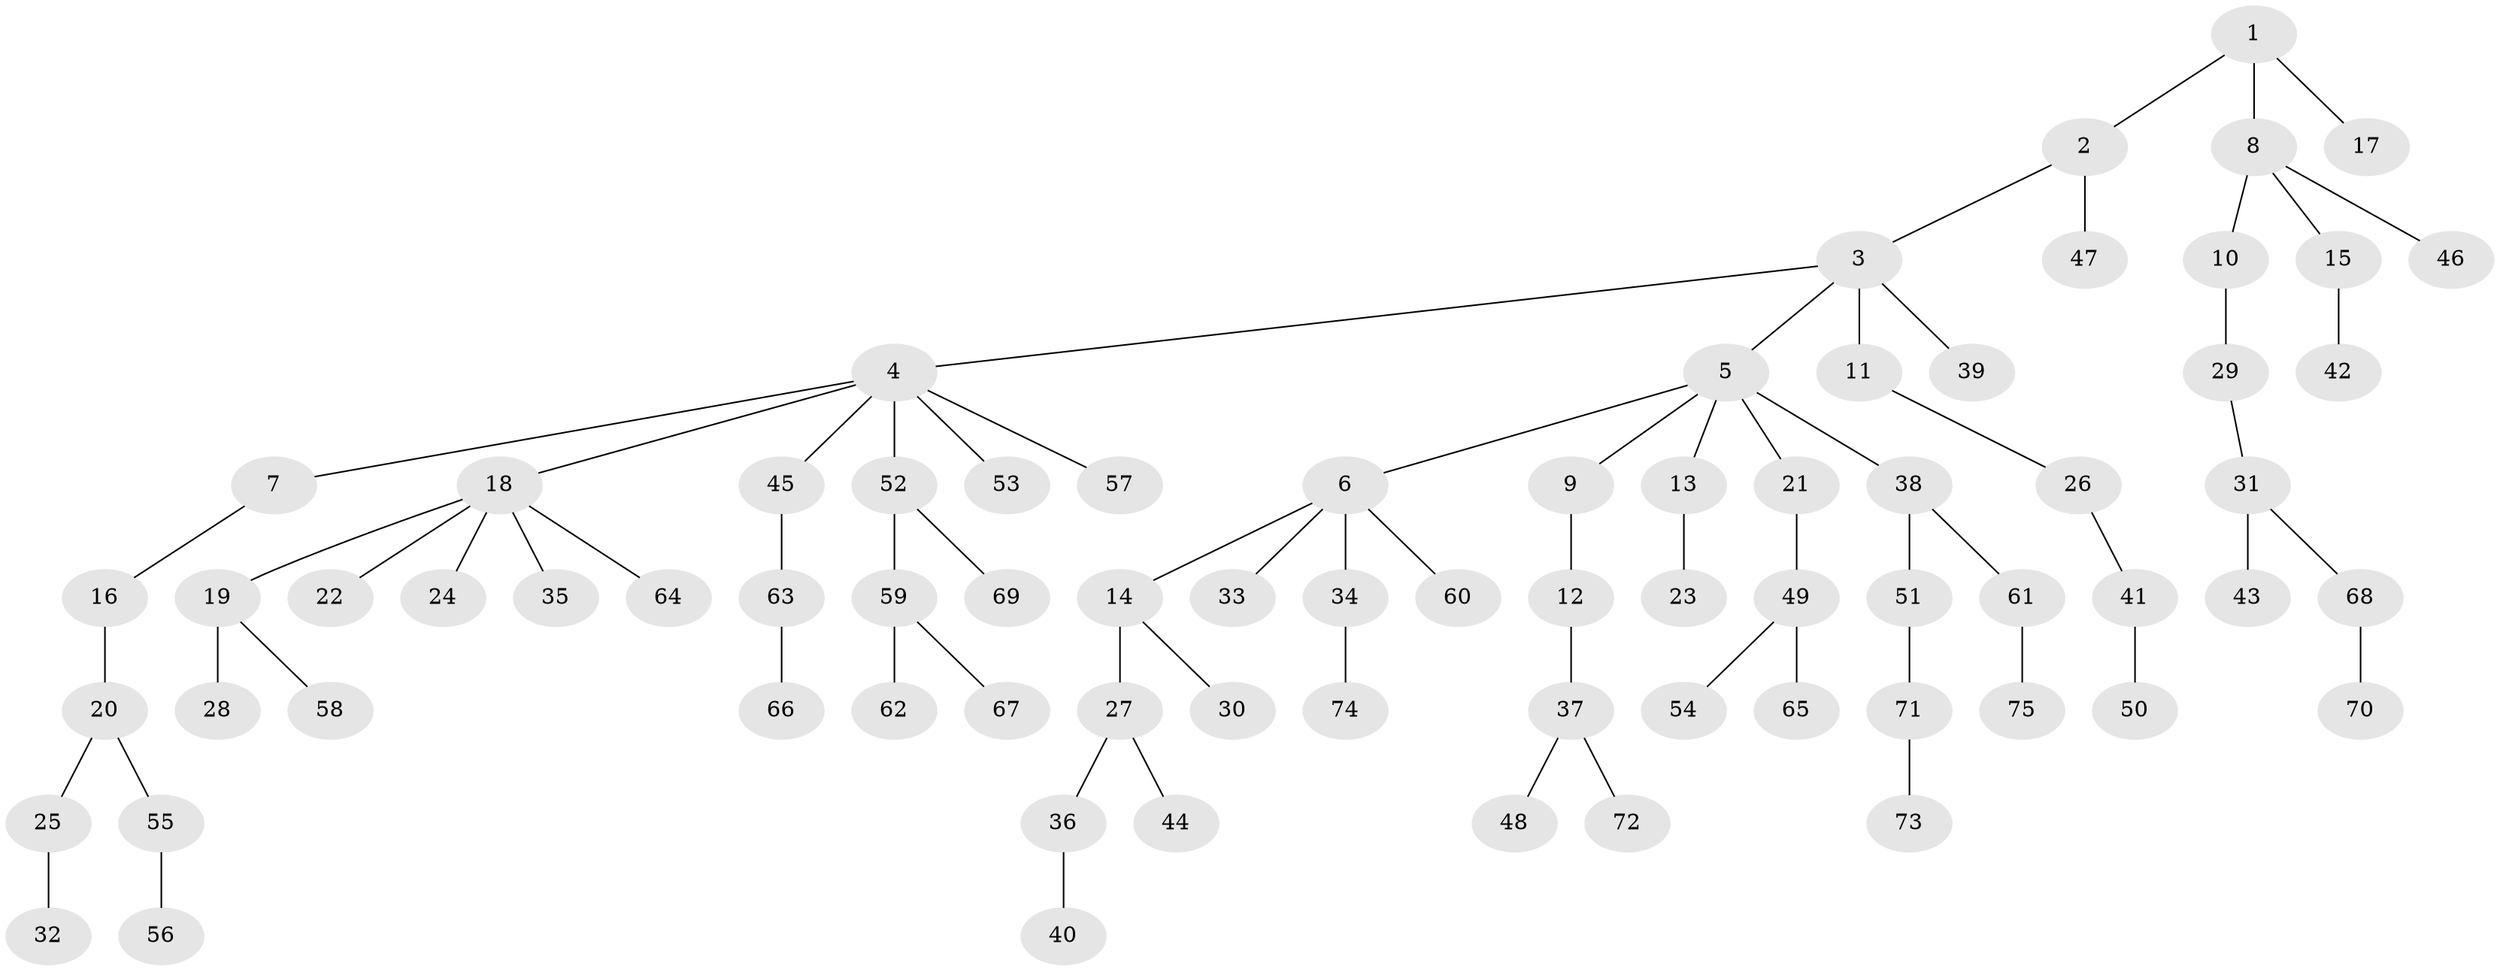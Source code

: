 // original degree distribution, {4: 0.06542056074766354, 6: 0.028037383177570093, 8: 0.009345794392523364, 7: 0.009345794392523364, 1: 0.5046728971962616, 3: 0.14018691588785046, 2: 0.24299065420560748}
// Generated by graph-tools (version 1.1) at 2025/51/03/04/25 22:51:32]
// undirected, 75 vertices, 74 edges
graph export_dot {
  node [color=gray90,style=filled];
  1;
  2;
  3;
  4;
  5;
  6;
  7;
  8;
  9;
  10;
  11;
  12;
  13;
  14;
  15;
  16;
  17;
  18;
  19;
  20;
  21;
  22;
  23;
  24;
  25;
  26;
  27;
  28;
  29;
  30;
  31;
  32;
  33;
  34;
  35;
  36;
  37;
  38;
  39;
  40;
  41;
  42;
  43;
  44;
  45;
  46;
  47;
  48;
  49;
  50;
  51;
  52;
  53;
  54;
  55;
  56;
  57;
  58;
  59;
  60;
  61;
  62;
  63;
  64;
  65;
  66;
  67;
  68;
  69;
  70;
  71;
  72;
  73;
  74;
  75;
  1 -- 2 [weight=1.0];
  1 -- 8 [weight=1.0];
  1 -- 17 [weight=1.0];
  2 -- 3 [weight=1.0];
  2 -- 47 [weight=1.0];
  3 -- 4 [weight=1.0];
  3 -- 5 [weight=1.0];
  3 -- 11 [weight=1.0];
  3 -- 39 [weight=1.0];
  4 -- 7 [weight=1.0];
  4 -- 18 [weight=1.0];
  4 -- 45 [weight=1.0];
  4 -- 52 [weight=1.0];
  4 -- 53 [weight=1.0];
  4 -- 57 [weight=1.0];
  5 -- 6 [weight=1.0];
  5 -- 9 [weight=1.0];
  5 -- 13 [weight=1.0];
  5 -- 21 [weight=1.0];
  5 -- 38 [weight=1.0];
  6 -- 14 [weight=1.0];
  6 -- 33 [weight=1.0];
  6 -- 34 [weight=1.0];
  6 -- 60 [weight=1.0];
  7 -- 16 [weight=1.0];
  8 -- 10 [weight=1.0];
  8 -- 15 [weight=1.0];
  8 -- 46 [weight=1.0];
  9 -- 12 [weight=1.0];
  10 -- 29 [weight=1.0];
  11 -- 26 [weight=1.0];
  12 -- 37 [weight=1.0];
  13 -- 23 [weight=1.0];
  14 -- 27 [weight=1.0];
  14 -- 30 [weight=1.0];
  15 -- 42 [weight=1.0];
  16 -- 20 [weight=1.0];
  18 -- 19 [weight=1.0];
  18 -- 22 [weight=1.0];
  18 -- 24 [weight=1.0];
  18 -- 35 [weight=1.0];
  18 -- 64 [weight=1.0];
  19 -- 28 [weight=1.0];
  19 -- 58 [weight=1.0];
  20 -- 25 [weight=1.0];
  20 -- 55 [weight=1.0];
  21 -- 49 [weight=1.0];
  25 -- 32 [weight=1.0];
  26 -- 41 [weight=1.0];
  27 -- 36 [weight=1.0];
  27 -- 44 [weight=1.0];
  29 -- 31 [weight=1.0];
  31 -- 43 [weight=1.0];
  31 -- 68 [weight=1.0];
  34 -- 74 [weight=1.0];
  36 -- 40 [weight=1.0];
  37 -- 48 [weight=1.0];
  37 -- 72 [weight=1.0];
  38 -- 51 [weight=1.0];
  38 -- 61 [weight=1.0];
  41 -- 50 [weight=1.0];
  45 -- 63 [weight=1.0];
  49 -- 54 [weight=1.0];
  49 -- 65 [weight=1.0];
  51 -- 71 [weight=1.0];
  52 -- 59 [weight=1.0];
  52 -- 69 [weight=1.0];
  55 -- 56 [weight=1.0];
  59 -- 62 [weight=1.0];
  59 -- 67 [weight=1.0];
  61 -- 75 [weight=1.0];
  63 -- 66 [weight=1.0];
  68 -- 70 [weight=1.0];
  71 -- 73 [weight=1.0];
}
